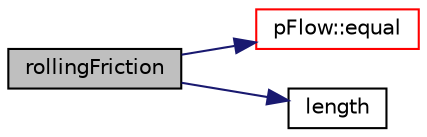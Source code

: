 digraph "rollingFriction"
{
 // LATEX_PDF_SIZE
  edge [fontname="Helvetica",fontsize="10",labelfontname="Helvetica",labelfontsize="10"];
  node [fontname="Helvetica",fontsize="10",shape=record];
  rankdir="LR";
  Node1 [label="rollingFriction",height=0.2,width=0.4,color="black", fillcolor="grey75", style="filled", fontcolor="black",tooltip=" "];
  Node1 -> Node2 [color="midnightblue",fontsize="10",style="solid",fontname="Helvetica"];
  Node2 [label="pFlow::equal",height=0.2,width=0.4,color="red", fillcolor="white", style="filled",URL="$namespacepFlow.html#ac51b1f978c0296b63a19e0033906c25c",tooltip=" "];
  Node1 -> Node5 [color="midnightblue",fontsize="10",style="solid",fontname="Helvetica"];
  Node5 [label="length",height=0.2,width=0.4,color="black", fillcolor="white", style="filled",URL="$tripleFwd_8hpp.html#ae1449f1d56abab2ec4d0f00b685fc478",tooltip=" "];
}
